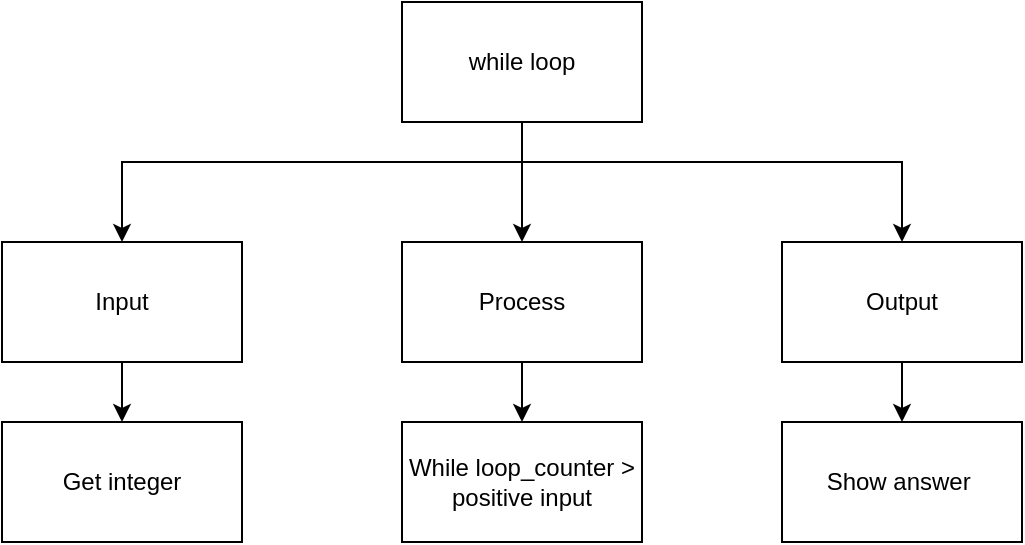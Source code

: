 <mxfile>
    <diagram id="7_6kGDOWqAp0xLiU57Uo" name="Page-1">
        <mxGraphModel dx="861" dy="592" grid="1" gridSize="10" guides="1" tooltips="1" connect="1" arrows="1" fold="1" page="1" pageScale="1" pageWidth="827" pageHeight="1169" math="0" shadow="0">
            <root>
                <mxCell id="0"/>
                <mxCell id="1" parent="0"/>
                <mxCell id="33" style="edgeStyle=none;html=1;entryX=0.5;entryY=0;entryDx=0;entryDy=0;" edge="1" parent="1" source="36" target="38">
                    <mxGeometry relative="1" as="geometry"/>
                </mxCell>
                <mxCell id="34" style="edgeStyle=orthogonalEdgeStyle;html=1;rounded=0;" edge="1" parent="1" source="36" target="40">
                    <mxGeometry relative="1" as="geometry">
                        <Array as="points">
                            <mxPoint x="419" y="220"/>
                            <mxPoint x="219" y="220"/>
                        </Array>
                    </mxGeometry>
                </mxCell>
                <mxCell id="35" style="edgeStyle=orthogonalEdgeStyle;rounded=0;html=1;" edge="1" parent="1" source="36" target="42">
                    <mxGeometry relative="1" as="geometry">
                        <Array as="points">
                            <mxPoint x="419" y="220"/>
                            <mxPoint x="609" y="220"/>
                        </Array>
                    </mxGeometry>
                </mxCell>
                <mxCell id="36" value="while loop" style="rounded=0;whiteSpace=wrap;html=1;" vertex="1" parent="1">
                    <mxGeometry x="359" y="140" width="120" height="60" as="geometry"/>
                </mxCell>
                <mxCell id="37" style="edgeStyle=orthogonalEdgeStyle;rounded=0;html=1;" edge="1" parent="1" source="38" target="44">
                    <mxGeometry relative="1" as="geometry"/>
                </mxCell>
                <mxCell id="38" value="Process" style="rounded=0;whiteSpace=wrap;html=1;" vertex="1" parent="1">
                    <mxGeometry x="359" y="260" width="120" height="60" as="geometry"/>
                </mxCell>
                <mxCell id="39" style="edgeStyle=orthogonalEdgeStyle;rounded=0;html=1;" edge="1" parent="1" source="40" target="43">
                    <mxGeometry relative="1" as="geometry">
                        <Array as="points">
                            <mxPoint x="219" y="370"/>
                            <mxPoint x="219" y="370"/>
                        </Array>
                    </mxGeometry>
                </mxCell>
                <mxCell id="40" value="Input" style="rounded=0;whiteSpace=wrap;html=1;" vertex="1" parent="1">
                    <mxGeometry x="159" y="260" width="120" height="60" as="geometry"/>
                </mxCell>
                <mxCell id="41" style="edgeStyle=orthogonalEdgeStyle;rounded=0;html=1;" edge="1" parent="1" source="42" target="45">
                    <mxGeometry relative="1" as="geometry"/>
                </mxCell>
                <mxCell id="42" value="Output" style="rounded=0;whiteSpace=wrap;html=1;" vertex="1" parent="1">
                    <mxGeometry x="549" y="260" width="120" height="60" as="geometry"/>
                </mxCell>
                <mxCell id="43" value="Get integer" style="rounded=0;whiteSpace=wrap;html=1;" vertex="1" parent="1">
                    <mxGeometry x="159" y="350" width="120" height="60" as="geometry"/>
                </mxCell>
                <mxCell id="44" value="While loop_counter &amp;gt; positive input" style="rounded=0;whiteSpace=wrap;html=1;" vertex="1" parent="1">
                    <mxGeometry x="359" y="350" width="120" height="60" as="geometry"/>
                </mxCell>
                <mxCell id="45" value="Show answer&amp;nbsp;" style="rounded=0;whiteSpace=wrap;html=1;" vertex="1" parent="1">
                    <mxGeometry x="549" y="350" width="120" height="60" as="geometry"/>
                </mxCell>
            </root>
        </mxGraphModel>
    </diagram>
</mxfile>